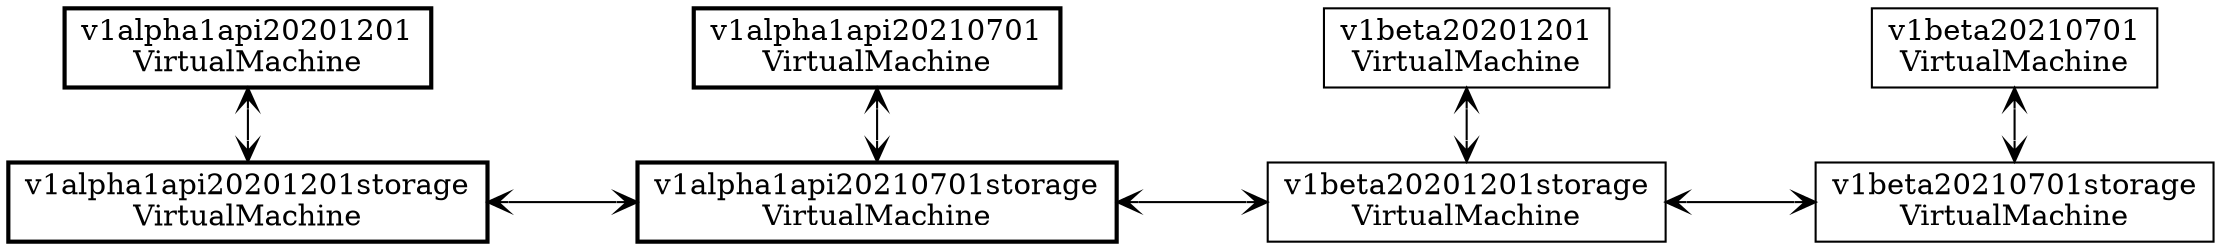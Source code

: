 graph {
    nodesep="1"

    subgraph apiVersions {
        rank=same;

        node [shape=rect, penwidth=2]
        v1alpha1api20201201 [label="v1alpha1api20201201\nVirtualMachine"]

        node [shape=rect, penwidth=2]
        v1alpha1api20210701 [label="v1alpha1api20210701\nVirtualMachine"]

        node [shape=rect, penwidth=1]
        v1beta20201201 [label="v1beta20201201\nVirtualMachine"]

        node [shape=rect, penwidth=1]
        v1beta20210701 [label="v1beta20210701\nVirtualMachine"]
    }

    subgraph storageVersions {
        rank=same;

        node [shape=rect, penwidth=1]
        v1beta20201201storage [label="v1beta20201201storage\nVirtualMachine"]

        node [shape=rect, penwidth=1]
        v1beta20210701storage [label="v1beta20210701storage\nVirtualMachine"]

        node [shape=rect, penwidth=2]
        v1alpha1api20201201storage [label="v1alpha1api20201201storage\nVirtualMachine"]

        node [shape=rect, penwidth=2]
        v1alpha1api20210701storage [label="v1alpha1api20210701storage\nVirtualMachine"]
    }

    edge [arrowhead=vee, arrowtail=vee, dir=both]
    v1alpha1api20201201 -- v1alpha1api20201201storage

    edge [arrowhead=vee, arrowtail=vee, dir=both]
    v1alpha1api20210701 -- v1alpha1api20210701storage

    edge [arrowhead=vee, arrowtail=vee, dir=both]
    v1beta20201201 -- v1beta20201201storage

    edge [arrowhead=vee, arrowtail=vee, dir=both]
    v1beta20210701 -- v1beta20210701storage

    edge [arrowhead=vee, arrowtail=vee, dir=both]
    v1beta20201201storage -- v1beta20210701storage

    edge [arrowhead=vee, arrowtail=vee, dir=both]
    v1alpha1api20201201storage -- v1alpha1api20210701storage

    edge [arrowhead=vee, arrowtail=vee, dir=both]
    v1alpha1api20210701storage -- v1beta20201201storage
}
